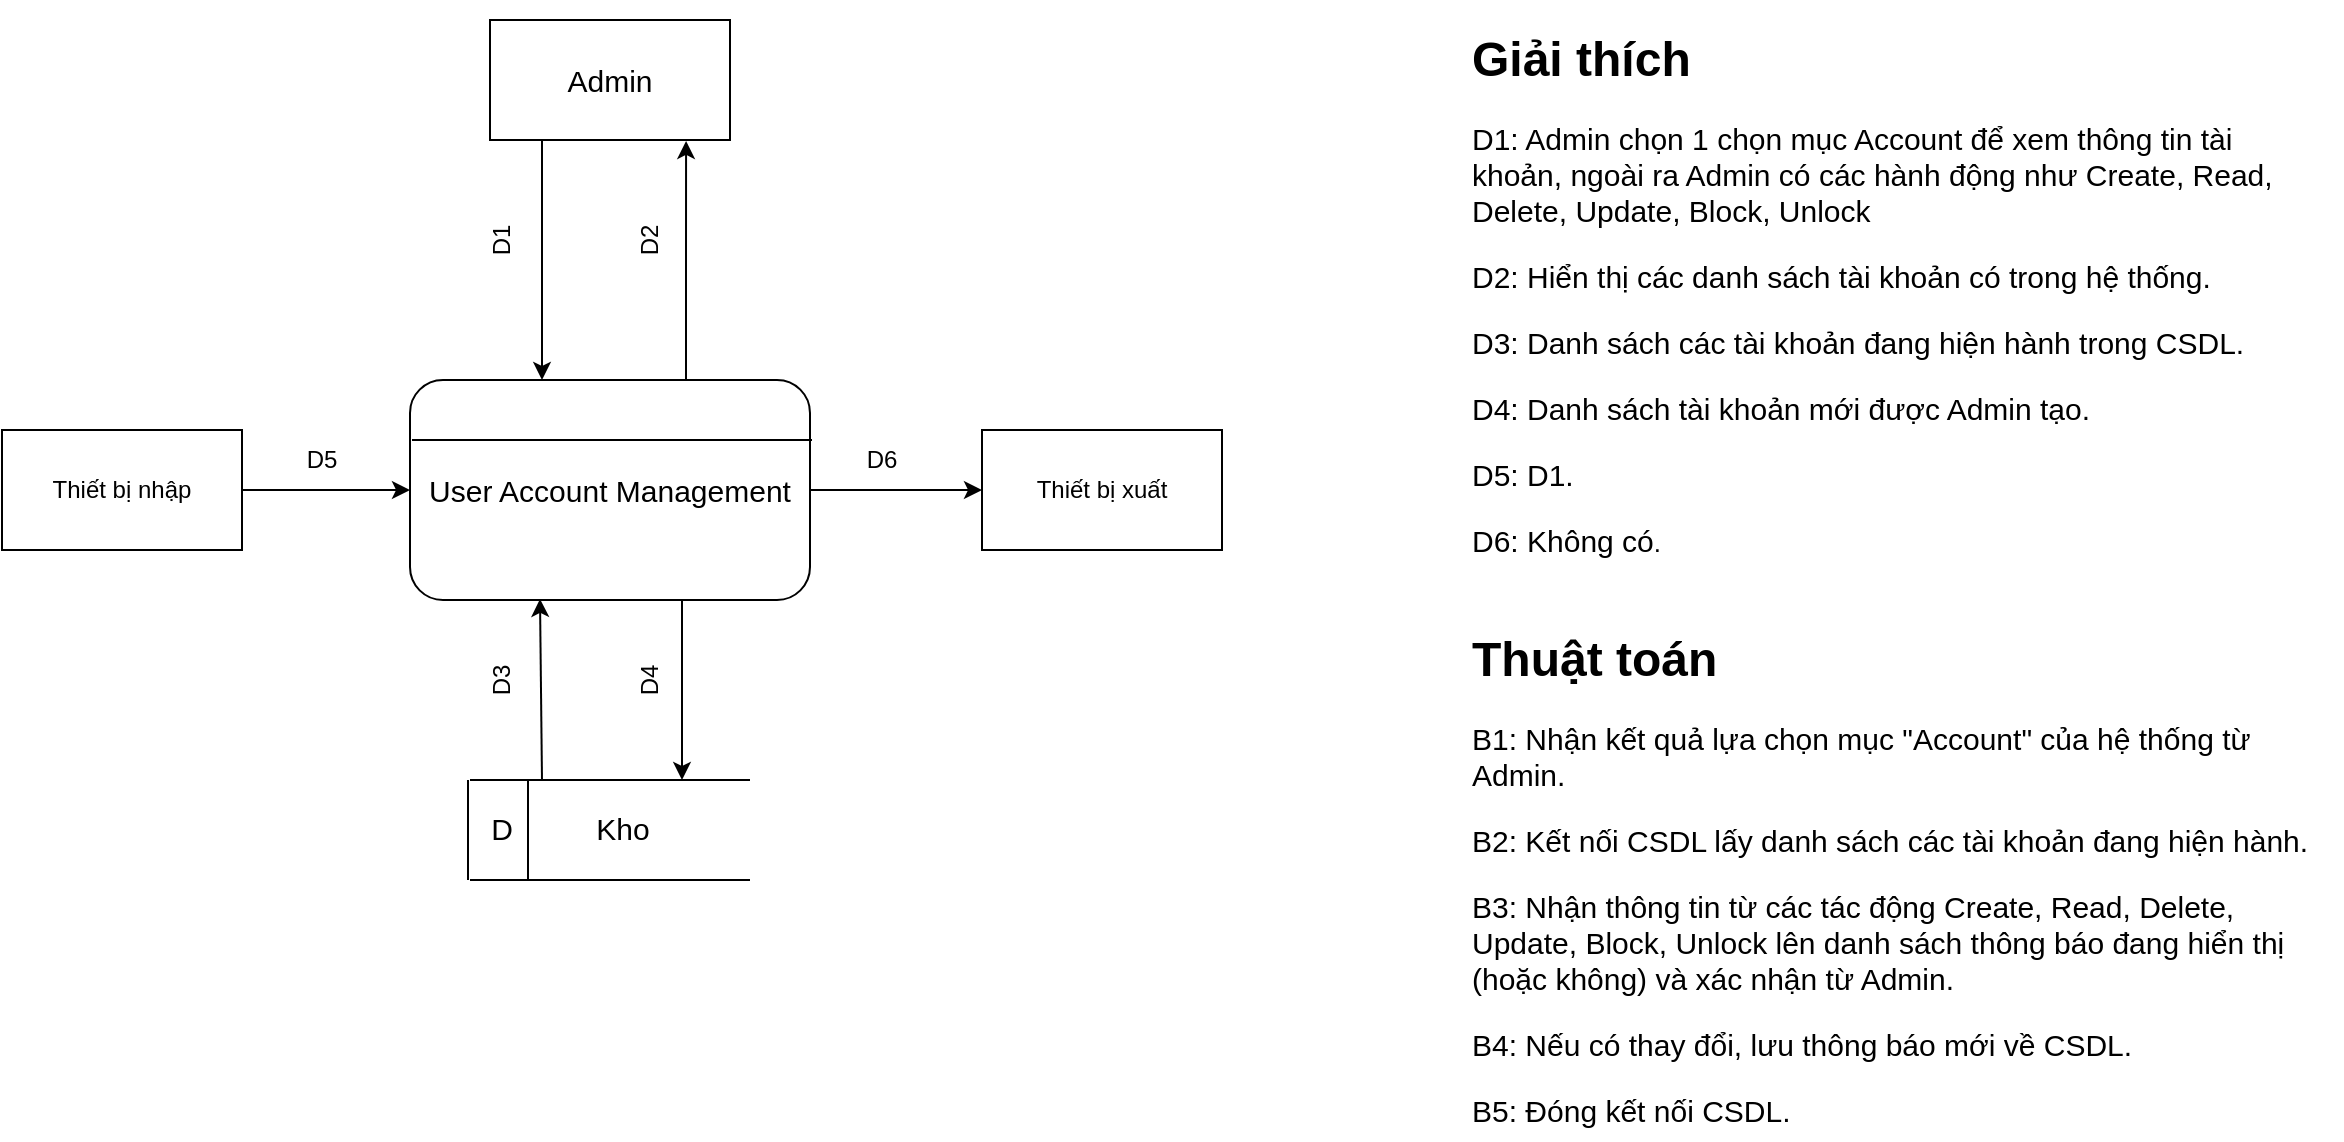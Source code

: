 <mxfile version="13.9.2" type="google"><diagram id="8VznZLHGBarVA1gozqew" name="Page-1"><mxGraphModel dx="1422" dy="697" grid="1" gridSize="10" guides="1" tooltips="1" connect="1" arrows="1" fold="1" page="1" pageScale="1" pageWidth="827" pageHeight="1169" math="0" shadow="0"><root><mxCell id="0"/><mxCell id="1" parent="0"/><mxCell id="ckim9TElo3I_6EaiNL8b-7" style="edgeStyle=orthogonalEdgeStyle;rounded=0;orthogonalLoop=1;jettySize=auto;html=1;entryX=0.33;entryY=0;entryDx=0;entryDy=0;entryPerimeter=0;" edge="1" parent="1" source="ckim9TElo3I_6EaiNL8b-1" target="ckim9TElo3I_6EaiNL8b-3"><mxGeometry relative="1" as="geometry"><Array as="points"><mxPoint x="380" y="140"/><mxPoint x="380" y="140"/></Array></mxGeometry></mxCell><mxCell id="ckim9TElo3I_6EaiNL8b-1" value="&lt;font style=&quot;font-size: 15px&quot;&gt;Admin&lt;/font&gt;" style="rounded=0;whiteSpace=wrap;html=1;" vertex="1" parent="1"><mxGeometry x="354" y="60" width="120" height="60" as="geometry"/></mxCell><mxCell id="ckim9TElo3I_6EaiNL8b-8" style="edgeStyle=orthogonalEdgeStyle;rounded=0;orthogonalLoop=1;jettySize=auto;html=1;" edge="1" parent="1" source="ckim9TElo3I_6EaiNL8b-3"><mxGeometry relative="1" as="geometry"><mxPoint x="600" y="295" as="targetPoint"/></mxGeometry></mxCell><mxCell id="ckim9TElo3I_6EaiNL8b-13" style="edgeStyle=orthogonalEdgeStyle;rounded=0;orthogonalLoop=1;jettySize=auto;html=1;" edge="1" parent="1" source="ckim9TElo3I_6EaiNL8b-3"><mxGeometry relative="1" as="geometry"><mxPoint x="450" y="440" as="targetPoint"/><Array as="points"><mxPoint x="450" y="360"/><mxPoint x="450" y="360"/></Array></mxGeometry></mxCell><mxCell id="ckim9TElo3I_6EaiNL8b-36" value="" style="edgeStyle=orthogonalEdgeStyle;rounded=0;orthogonalLoop=1;jettySize=auto;html=1;entryX=0.817;entryY=1.008;entryDx=0;entryDy=0;entryPerimeter=0;" edge="1" parent="1" source="ckim9TElo3I_6EaiNL8b-3" target="ckim9TElo3I_6EaiNL8b-1"><mxGeometry relative="1" as="geometry"><Array as="points"><mxPoint x="452" y="190"/><mxPoint x="452" y="190"/></Array></mxGeometry></mxCell><mxCell id="ckim9TElo3I_6EaiNL8b-3" value="&lt;span style=&quot;font-size: 15px&quot;&gt;User Account Management&lt;/span&gt;" style="rounded=1;whiteSpace=wrap;html=1;" vertex="1" parent="1"><mxGeometry x="314" y="240" width="200" height="110" as="geometry"/></mxCell><mxCell id="ckim9TElo3I_6EaiNL8b-4" value="" style="endArrow=none;html=1;entryX=0.98;entryY=0.273;entryDx=0;entryDy=0;entryPerimeter=0;" edge="1" parent="1"><mxGeometry width="50" height="50" relative="1" as="geometry"><mxPoint x="315" y="270" as="sourcePoint"/><mxPoint x="515" y="270.03" as="targetPoint"/></mxGeometry></mxCell><mxCell id="ckim9TElo3I_6EaiNL8b-12" style="edgeStyle=orthogonalEdgeStyle;rounded=0;orthogonalLoop=1;jettySize=auto;html=1;" edge="1" parent="1" source="ckim9TElo3I_6EaiNL8b-9" target="ckim9TElo3I_6EaiNL8b-3"><mxGeometry relative="1" as="geometry"/></mxCell><mxCell id="ckim9TElo3I_6EaiNL8b-9" value="Thiết bị nhập" style="rounded=0;whiteSpace=wrap;html=1;" vertex="1" parent="1"><mxGeometry x="110" y="265" width="120" height="60" as="geometry"/></mxCell><mxCell id="ckim9TElo3I_6EaiNL8b-10" value="Thiết bị xuất" style="rounded=0;whiteSpace=wrap;html=1;" vertex="1" parent="1"><mxGeometry x="600" y="265" width="120" height="60" as="geometry"/></mxCell><mxCell id="ckim9TElo3I_6EaiNL8b-16" value="" style="endArrow=none;html=1;" edge="1" parent="1"><mxGeometry width="50" height="50" relative="1" as="geometry"><mxPoint x="344" y="440" as="sourcePoint"/><mxPoint x="484" y="440" as="targetPoint"/></mxGeometry></mxCell><mxCell id="ckim9TElo3I_6EaiNL8b-17" value="" style="endArrow=none;html=1;" edge="1" parent="1"><mxGeometry width="50" height="50" relative="1" as="geometry"><mxPoint x="344" y="490" as="sourcePoint"/><mxPoint x="484" y="490" as="targetPoint"/></mxGeometry></mxCell><mxCell id="ckim9TElo3I_6EaiNL8b-18" value="" style="endArrow=none;html=1;" edge="1" parent="1"><mxGeometry width="50" height="50" relative="1" as="geometry"><mxPoint x="343" y="490" as="sourcePoint"/><mxPoint x="343" y="440" as="targetPoint"/></mxGeometry></mxCell><mxCell id="ckim9TElo3I_6EaiNL8b-19" value="" style="endArrow=none;html=1;" edge="1" parent="1"><mxGeometry width="50" height="50" relative="1" as="geometry"><mxPoint x="373" y="490" as="sourcePoint"/><mxPoint x="373" y="440" as="targetPoint"/></mxGeometry></mxCell><mxCell id="ckim9TElo3I_6EaiNL8b-22" value="&lt;font style=&quot;font-size: 15px&quot;&gt;D&lt;/font&gt;" style="text;html=1;strokeColor=none;fillColor=none;align=center;verticalAlign=middle;whiteSpace=wrap;rounded=0;" vertex="1" parent="1"><mxGeometry x="340" y="454" width="40" height="20" as="geometry"/></mxCell><mxCell id="ckim9TElo3I_6EaiNL8b-23" value="&lt;font style=&quot;font-size: 15px&quot;&gt;Kho&lt;/font&gt;" style="text;html=1;align=center;verticalAlign=middle;resizable=0;points=[];autosize=1;strokeWidth=3;" vertex="1" parent="1"><mxGeometry x="400" y="454" width="40" height="20" as="geometry"/></mxCell><mxCell id="ckim9TElo3I_6EaiNL8b-25" value="D1" style="text;html=1;strokeColor=none;fillColor=none;align=center;verticalAlign=middle;whiteSpace=wrap;rounded=0;rotation=-90;" vertex="1" parent="1"><mxGeometry x="340" y="160" width="40" height="20" as="geometry"/></mxCell><mxCell id="ckim9TElo3I_6EaiNL8b-26" value="D2" style="text;html=1;strokeColor=none;fillColor=none;align=center;verticalAlign=middle;whiteSpace=wrap;rounded=0;rotation=-90;" vertex="1" parent="1"><mxGeometry x="414" y="160" width="40" height="20" as="geometry"/></mxCell><mxCell id="ckim9TElo3I_6EaiNL8b-27" value="D3" style="text;html=1;strokeColor=none;fillColor=none;align=center;verticalAlign=middle;whiteSpace=wrap;rounded=0;rotation=-90;" vertex="1" parent="1"><mxGeometry x="340" y="380" width="40" height="20" as="geometry"/></mxCell><mxCell id="ckim9TElo3I_6EaiNL8b-28" value="D4" style="text;html=1;strokeColor=none;fillColor=none;align=center;verticalAlign=middle;whiteSpace=wrap;rounded=0;rotation=-90;" vertex="1" parent="1"><mxGeometry x="414" y="380" width="40" height="20" as="geometry"/></mxCell><mxCell id="ckim9TElo3I_6EaiNL8b-30" value="D6" style="text;html=1;strokeColor=none;fillColor=none;align=center;verticalAlign=middle;whiteSpace=wrap;rounded=0;rotation=0;" vertex="1" parent="1"><mxGeometry x="530" y="270" width="40" height="20" as="geometry"/></mxCell><mxCell id="ckim9TElo3I_6EaiNL8b-31" value="D5" style="text;html=1;strokeColor=none;fillColor=none;align=center;verticalAlign=middle;whiteSpace=wrap;rounded=0;rotation=0;" vertex="1" parent="1"><mxGeometry x="250" y="270" width="40" height="20" as="geometry"/></mxCell><mxCell id="ckim9TElo3I_6EaiNL8b-33" style="edgeStyle=orthogonalEdgeStyle;rounded=0;orthogonalLoop=1;jettySize=auto;html=1;exitX=0.5;exitY=1;exitDx=0;exitDy=0;" edge="1" parent="1"><mxGeometry relative="1" as="geometry"><mxPoint x="895" y="80" as="sourcePoint"/><mxPoint x="895" y="80" as="targetPoint"/></mxGeometry></mxCell><mxCell id="ckim9TElo3I_6EaiNL8b-35" value="&lt;h1&gt;Giải thích&lt;/h1&gt;&lt;p style=&quot;font-size: 15px&quot;&gt;&lt;font style=&quot;font-size: 15px&quot;&gt;D1: Admin chọn 1 chọn mục Account để xem thông tin tài khoản, ngoài ra Admin có các hành động như Create, Read, Delete, Update, Block, Unlock&lt;/font&gt;&lt;/p&gt;&lt;p style=&quot;font-size: 15px&quot;&gt;&lt;font style=&quot;font-size: 15px&quot;&gt;D2: Hiển thị các danh sách tài khoản có trong hệ thống.&lt;/font&gt;&lt;/p&gt;&lt;p style=&quot;font-size: 15px&quot;&gt;&lt;font style=&quot;font-size: 15px&quot;&gt;D3: Danh sách các tài khoản đang hiện hành trong CSDL.&lt;/font&gt;&lt;/p&gt;&lt;p style=&quot;font-size: 15px&quot;&gt;&lt;font style=&quot;font-size: 15px&quot;&gt;D4: Danh sách tài khoản mới được Admin tạo.&lt;/font&gt;&lt;/p&gt;&lt;p style=&quot;font-size: 15px&quot;&gt;&lt;font style=&quot;font-size: 15px&quot;&gt;D5: D1.&lt;/font&gt;&lt;/p&gt;&lt;p style=&quot;font-size: 15px&quot;&gt;&lt;font style=&quot;font-size: 15px&quot;&gt;D6: Không có&lt;/font&gt;&lt;span style=&quot;font-size: 13px&quot;&gt;.&lt;/span&gt;&lt;/p&gt;&lt;p&gt;&lt;br&gt;&lt;/p&gt;" style="text;html=1;strokeColor=none;fillColor=none;spacing=5;spacingTop=-20;whiteSpace=wrap;overflow=hidden;rounded=0;" vertex="1" parent="1"><mxGeometry x="840" y="60" width="430" height="300" as="geometry"/></mxCell><mxCell id="ckim9TElo3I_6EaiNL8b-37" value="" style="endArrow=classic;html=1;entryX=0.325;entryY=0.995;entryDx=0;entryDy=0;entryPerimeter=0;" edge="1" parent="1" target="ckim9TElo3I_6EaiNL8b-3"><mxGeometry width="50" height="50" relative="1" as="geometry"><mxPoint x="380" y="440" as="sourcePoint"/><mxPoint x="710" y="330" as="targetPoint"/></mxGeometry></mxCell><mxCell id="ckim9TElo3I_6EaiNL8b-39" value="&lt;h1&gt;Thuật toán&lt;/h1&gt;&lt;p style=&quot;font-size: 15px&quot;&gt;B1: Nhận kết quả lựa chọn mục &quot;Account&quot; của hệ thống từ Admin.&lt;/p&gt;&lt;p style=&quot;font-size: 15px&quot;&gt;B2: Kết nối CSDL lấy danh sách các tài khoản đang hiện hành.&lt;/p&gt;&lt;p style=&quot;font-size: 15px&quot;&gt;B3: Nhận thông tin từ các tác động Create, Read, Delete, Update, Block, Unlock&amp;nbsp;lên danh sách thông báo đang hiển thị (hoặc không) và xác nhận từ Admin.&lt;/p&gt;&lt;p style=&quot;font-size: 15px&quot;&gt;B4: Nếu có thay đổi, lưu thông báo mới về CSDL.&lt;/p&gt;&lt;p style=&quot;font-size: 15px&quot;&gt;B5: Đóng kết nối CSDL.&lt;/p&gt;" style="text;html=1;strokeColor=none;fillColor=none;spacing=5;spacingTop=-20;whiteSpace=wrap;overflow=hidden;rounded=0;" vertex="1" parent="1"><mxGeometry x="840" y="360" width="440" height="260" as="geometry"/></mxCell></root></mxGraphModel></diagram></mxfile>
